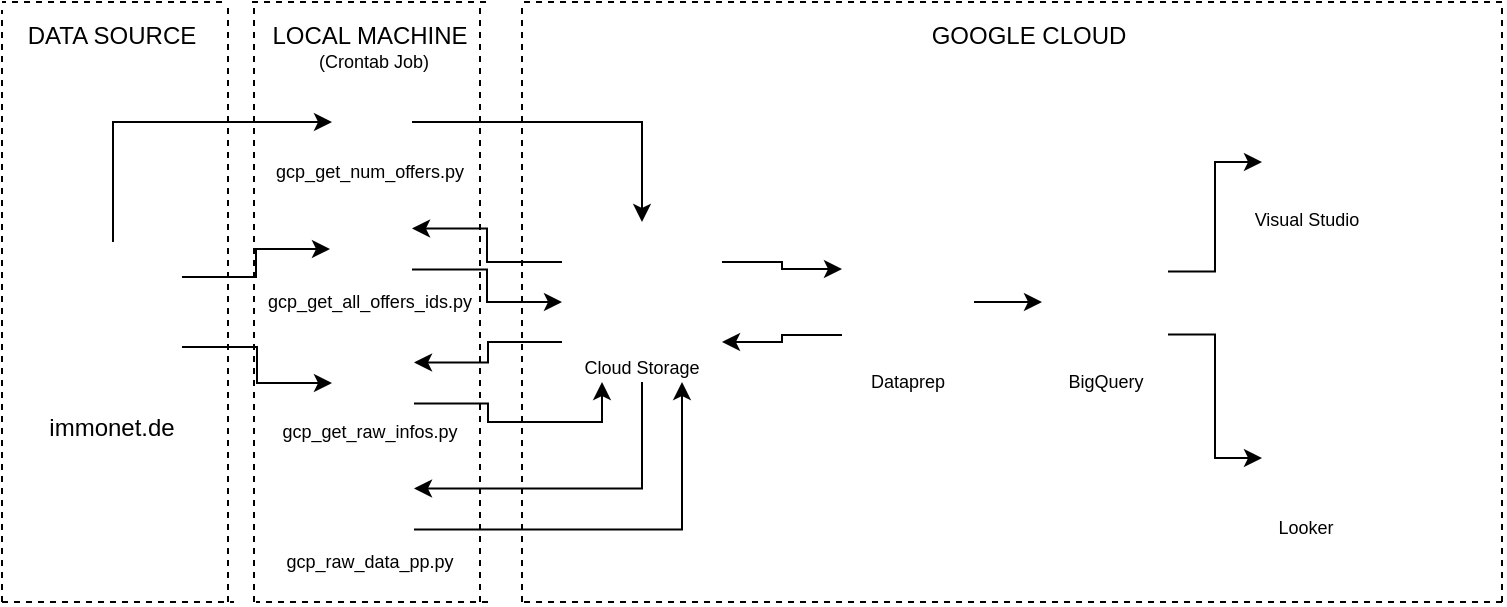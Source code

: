 <mxGraphModel dx="931" dy="620" grid="0" gridSize="10" guides="1" tooltips="1" connect="1" arrows="1" fold="1" page="0" pageScale="1" pageWidth="850" pageHeight="1100" background="none"><root><mxCell id="0"/><mxCell id="1" parent="0"/><mxCell id="158" style="edgeStyle=orthogonalEdgeStyle;rounded=0;html=1;exitX=0;exitY=0.25;entryX=1;entryY=0.25;jettySize=auto;orthogonalLoop=1;fontSize=9;" edge="1" parent="1" source="82" target="95"><mxGeometry relative="1" as="geometry"/></mxCell><mxCell id="160" style="edgeStyle=orthogonalEdgeStyle;rounded=0;html=1;exitX=0;exitY=0.75;entryX=1;entryY=0.25;jettySize=auto;orthogonalLoop=1;fontSize=9;" edge="1" parent="1" source="82" target="141"><mxGeometry relative="1" as="geometry"/></mxCell><mxCell id="162" style="edgeStyle=orthogonalEdgeStyle;rounded=0;html=1;exitX=0.5;exitY=1;entryX=1;entryY=0.25;jettySize=auto;orthogonalLoop=1;fontSize=9;" edge="1" parent="1" source="82" target="142"><mxGeometry relative="1" as="geometry"/></mxCell><mxCell id="164" style="edgeStyle=orthogonalEdgeStyle;rounded=0;html=1;exitX=1;exitY=0.25;entryX=0;entryY=0.25;jettySize=auto;orthogonalLoop=1;fontSize=9;" edge="1" parent="1" source="82" target="137"><mxGeometry relative="1" as="geometry"/></mxCell><mxCell id="82" value="" style="shape=image;imageAspect=0;aspect=fixed;verticalLabelPosition=bottom;verticalAlign=top;fontSize=12;image=https://github.com/felipedmnq/rent-houses--germany/blob/master/GCP_pipeline/images/cloud_storage.png?raw=true;" parent="1" vertex="1"><mxGeometry x="370" y="230" width="80" height="80" as="geometry"/></mxCell><mxCell id="83" value="" style="shape=image;imageAspect=0;aspect=fixed;verticalLabelPosition=bottom;verticalAlign=top;fontSize=12;image=https://github.com/felipedmnq/rent-houses--germany/blob/master/GCP_pipeline/images/data_studio.png?raw=true;" parent="1" vertex="1"><mxGeometry x="720" y="178" width="44" height="44" as="geometry"/></mxCell><mxCell id="169" style="edgeStyle=orthogonalEdgeStyle;rounded=0;html=1;exitX=1;exitY=0.25;entryX=0;entryY=0.5;jettySize=auto;orthogonalLoop=1;fontSize=9;" edge="1" parent="1" source="84" target="83"><mxGeometry relative="1" as="geometry"/></mxCell><mxCell id="170" style="edgeStyle=orthogonalEdgeStyle;rounded=0;html=1;exitX=1;exitY=0.75;entryX=0;entryY=0.5;jettySize=auto;orthogonalLoop=1;fontSize=9;" edge="1" parent="1" source="84" target="85"><mxGeometry relative="1" as="geometry"/></mxCell><mxCell id="84" value="" style="shape=image;imageAspect=0;aspect=fixed;verticalLabelPosition=bottom;verticalAlign=top;fontSize=12;image=https://github.com/felipedmnq/rent-houses--germany/blob/master/GCP_pipeline/images/bigquery.png?raw=true;" parent="1" vertex="1"><mxGeometry x="610" y="239" width="63" height="63" as="geometry"/></mxCell><mxCell id="85" value="" style="shape=image;imageAspect=0;aspect=fixed;verticalLabelPosition=bottom;verticalAlign=top;fontSize=12;image=https://github.com/felipedmnq/rent-houses--germany/blob/master/GCP_pipeline/images/looker.png?raw=true;" parent="1" vertex="1"><mxGeometry x="720" y="320" width="56" height="56" as="geometry"/></mxCell><mxCell id="88" value="DATA SOURCE" style="text;html=1;strokeColor=none;fillColor=none;align=center;verticalAlign=middle;whiteSpace=wrap;rounded=0;dashed=1;fontSize=12;" parent="1" vertex="1"><mxGeometry x="100" y="127" width="90" height="20" as="geometry"/></mxCell><mxCell id="90" value="LOCAL MACHINE" style="text;html=1;strokeColor=none;fillColor=none;align=center;verticalAlign=middle;whiteSpace=wrap;rounded=0;dashed=1;fontSize=12;" parent="1" vertex="1"><mxGeometry x="219" y="127" width="110" height="20" as="geometry"/></mxCell><mxCell id="92" value="GOOGLE CLOUD" style="text;html=1;strokeColor=none;fillColor=none;align=center;verticalAlign=middle;whiteSpace=wrap;rounded=0;dashed=1;fontSize=12;" parent="1" vertex="1"><mxGeometry x="543" y="127" width="121" height="20" as="geometry"/></mxCell><mxCell id="157" style="edgeStyle=orthogonalEdgeStyle;rounded=0;html=1;exitX=1;exitY=0.5;entryX=0.5;entryY=0;jettySize=auto;orthogonalLoop=1;fontSize=9;" edge="1" parent="1" source="94" target="82"><mxGeometry relative="1" as="geometry"/></mxCell><mxCell id="94" value="" style="shape=image;imageAspect=0;aspect=fixed;verticalLabelPosition=bottom;verticalAlign=top;dashed=1;fontSize=12;image=https://icon-library.com/images/icon-python/icon-python-29.jpg;" parent="1" vertex="1"><mxGeometry x="255" y="160" width="40" height="40" as="geometry"/></mxCell><mxCell id="159" style="edgeStyle=orthogonalEdgeStyle;rounded=0;html=1;exitX=1;exitY=0.75;entryX=0;entryY=0.5;jettySize=auto;orthogonalLoop=1;fontSize=9;" edge="1" parent="1" source="95" target="82"><mxGeometry relative="1" as="geometry"/></mxCell><mxCell id="95" value="" style="shape=image;imageAspect=0;aspect=fixed;verticalLabelPosition=bottom;verticalAlign=top;dashed=1;fontSize=12;image=https://icon-library.com/images/icon-python/icon-python-29.jpg;" parent="1" vertex="1"><mxGeometry x="254" y="223" width="41" height="41" as="geometry"/></mxCell><mxCell id="110" value="" style="endArrow=none;dashed=1;html=1;fontSize=12;" parent="1" edge="1"><mxGeometry width="50" height="50" relative="1" as="geometry"><mxPoint x="216" y="420" as="sourcePoint"/><mxPoint x="216" y="120" as="targetPoint"/></mxGeometry></mxCell><mxCell id="111" value="" style="endArrow=none;dashed=1;html=1;fontSize=12;" parent="1" edge="1"><mxGeometry width="50" height="50" relative="1" as="geometry"><mxPoint x="333" y="420" as="sourcePoint"/><mxPoint x="217" y="420" as="targetPoint"/></mxGeometry></mxCell><mxCell id="113" value="" style="endArrow=none;dashed=1;html=1;fontSize=12;" parent="1" edge="1"><mxGeometry width="50" height="50" relative="1" as="geometry"><mxPoint x="332" y="120" as="sourcePoint"/><mxPoint x="215" y="120" as="targetPoint"/></mxGeometry></mxCell><mxCell id="114" value="" style="endArrow=none;dashed=1;html=1;fontSize=12;" parent="1" edge="1"><mxGeometry width="50" height="50" relative="1" as="geometry"><mxPoint x="90" y="420" as="sourcePoint"/><mxPoint x="90" y="124" as="targetPoint"/></mxGeometry></mxCell><mxCell id="115" value="" style="endArrow=none;dashed=1;html=1;fontSize=12;" parent="1" edge="1"><mxGeometry width="50" height="50" relative="1" as="geometry"><mxPoint x="203" y="420" as="sourcePoint"/><mxPoint x="203" y="120" as="targetPoint"/></mxGeometry></mxCell><mxCell id="116" value="" style="endArrow=none;dashed=1;html=1;fontSize=12;" parent="1" edge="1"><mxGeometry width="50" height="50" relative="1" as="geometry"><mxPoint x="90" y="420" as="sourcePoint"/><mxPoint x="206" y="420" as="targetPoint"/></mxGeometry></mxCell><mxCell id="117" value="" style="endArrow=none;dashed=1;html=1;fontSize=12;" parent="1" edge="1"><mxGeometry width="50" height="50" relative="1" as="geometry"><mxPoint x="200" y="120" as="sourcePoint"/><mxPoint x="90" y="120" as="targetPoint"/></mxGeometry></mxCell><mxCell id="118" value="" style="endArrow=none;dashed=1;html=1;fontSize=12;" parent="1" edge="1"><mxGeometry width="50" height="50" relative="1" as="geometry"><mxPoint x="350" y="420" as="sourcePoint"/><mxPoint x="350" y="120" as="targetPoint"/></mxGeometry></mxCell><mxCell id="119" value="" style="endArrow=none;dashed=1;html=1;fontSize=12;" parent="1" edge="1"><mxGeometry width="50" height="50" relative="1" as="geometry"><mxPoint x="840" y="420" as="sourcePoint"/><mxPoint x="350" y="420" as="targetPoint"/></mxGeometry></mxCell><mxCell id="120" value="" style="endArrow=none;dashed=1;html=1;fontSize=12;" parent="1" edge="1"><mxGeometry width="50" height="50" relative="1" as="geometry"><mxPoint x="840" y="120" as="sourcePoint"/><mxPoint x="350" y="120" as="targetPoint"/></mxGeometry></mxCell><mxCell id="122" value="" style="endArrow=none;dashed=1;html=1;fontSize=12;" parent="1" edge="1"><mxGeometry width="50" height="50" relative="1" as="geometry"><mxPoint x="840" y="420" as="sourcePoint"/><mxPoint x="840" y="120" as="targetPoint"/></mxGeometry></mxCell><mxCell id="165" style="edgeStyle=orthogonalEdgeStyle;rounded=0;html=1;exitX=0;exitY=0.75;entryX=1;entryY=0.75;jettySize=auto;orthogonalLoop=1;fontSize=9;" edge="1" parent="1" source="137" target="82"><mxGeometry relative="1" as="geometry"/></mxCell><mxCell id="167" style="edgeStyle=orthogonalEdgeStyle;rounded=0;html=1;exitX=1;exitY=0.5;entryX=0;entryY=0.5;jettySize=auto;orthogonalLoop=1;fontSize=9;" edge="1" parent="1" source="137" target="84"><mxGeometry relative="1" as="geometry"/></mxCell><mxCell id="137" value="" style="shape=image;imageAspect=0;aspect=fixed;verticalLabelPosition=bottom;verticalAlign=top;dashed=1;fillColor=none;fontSize=12;image=https://github.com/felipedmnq/rent-houses--germany/blob/master/GCP_pipeline/images/dataprep.png?raw=true;" parent="1" vertex="1"><mxGeometry x="510" y="237" width="66" height="66" as="geometry"/></mxCell><mxCell id="138" value="" style="endArrow=none;dashed=1;html=1;fontSize=12;" parent="1" edge="1"><mxGeometry width="50" height="50" relative="1" as="geometry"><mxPoint x="329" y="420" as="sourcePoint"/><mxPoint x="329" y="120" as="targetPoint"/></mxGeometry></mxCell><mxCell id="149" style="edgeStyle=orthogonalEdgeStyle;rounded=0;html=1;exitX=0.5;exitY=0;entryX=0;entryY=0.5;jettySize=auto;orthogonalLoop=1;fontSize=9;" edge="1" parent="1" source="139" target="94"><mxGeometry relative="1" as="geometry"/></mxCell><mxCell id="150" style="edgeStyle=orthogonalEdgeStyle;rounded=0;html=1;exitX=1;exitY=0.25;entryX=0;entryY=0.5;jettySize=auto;orthogonalLoop=1;fontSize=9;" edge="1" parent="1" source="139" target="95"><mxGeometry relative="1" as="geometry"><Array as="points"><mxPoint x="217" y="257"/><mxPoint x="217" y="244"/></Array></mxGeometry></mxCell><mxCell id="151" style="edgeStyle=orthogonalEdgeStyle;rounded=0;html=1;exitX=1;exitY=0.75;entryX=0;entryY=0.5;jettySize=auto;orthogonalLoop=1;fontSize=9;" edge="1" parent="1" source="139" target="141"><mxGeometry relative="1" as="geometry"/></mxCell><mxCell id="139" value="" style="shape=image;imageAspect=0;aspect=fixed;verticalLabelPosition=bottom;verticalAlign=top;image=https://github.com/felipedmnq/rent-houses--germany/blob/master/GCP_pipeline/images/Screen%20Shot%202021-11-27%20at%2013.34.54.png?raw=true;" vertex="1" parent="1"><mxGeometry x="111" y="240" width="69" height="70" as="geometry"/></mxCell><mxCell id="140" value="immonet.de" style="text;html=1;strokeColor=none;fillColor=none;align=center;verticalAlign=middle;whiteSpace=wrap;rounded=0;" vertex="1" parent="1"><mxGeometry x="125" y="323" width="40" height="20" as="geometry"/></mxCell><mxCell id="161" style="edgeStyle=orthogonalEdgeStyle;rounded=0;html=1;exitX=1;exitY=0.75;entryX=0.25;entryY=1;jettySize=auto;orthogonalLoop=1;fontSize=9;" edge="1" parent="1" source="141" target="82"><mxGeometry relative="1" as="geometry"/></mxCell><mxCell id="141" value="" style="shape=image;imageAspect=0;aspect=fixed;verticalLabelPosition=bottom;verticalAlign=top;dashed=1;fontSize=12;image=https://icon-library.com/images/icon-python/icon-python-29.jpg;" vertex="1" parent="1"><mxGeometry x="255" y="290" width="41" height="41" as="geometry"/></mxCell><mxCell id="163" style="edgeStyle=orthogonalEdgeStyle;rounded=0;html=1;exitX=1;exitY=0.75;entryX=0.75;entryY=1;jettySize=auto;orthogonalLoop=1;fontSize=9;" edge="1" parent="1" source="142" target="82"><mxGeometry relative="1" as="geometry"/></mxCell><mxCell id="142" value="" style="shape=image;imageAspect=0;aspect=fixed;verticalLabelPosition=bottom;verticalAlign=top;dashed=1;fontSize=12;image=https://icon-library.com/images/icon-python/icon-python-29.jpg;" vertex="1" parent="1"><mxGeometry x="255" y="353" width="41" height="41" as="geometry"/></mxCell><mxCell id="144" value="gcp_get_num_offers.py" style="text;html=1;strokeColor=none;fillColor=none;align=center;verticalAlign=middle;whiteSpace=wrap;rounded=0;fontSize=9;" vertex="1" parent="1"><mxGeometry x="254" y="195" width="40" height="20" as="geometry"/></mxCell><mxCell id="145" value="gcp_get_all_offers_ids.py" style="text;html=1;strokeColor=none;fillColor=none;align=center;verticalAlign=middle;whiteSpace=wrap;rounded=0;fontSize=9;" vertex="1" parent="1"><mxGeometry x="254" y="260" width="40" height="20" as="geometry"/></mxCell><mxCell id="146" value="gcp_get_raw_infos.py" style="text;html=1;strokeColor=none;fillColor=none;align=center;verticalAlign=middle;whiteSpace=wrap;rounded=0;fontSize=9;" vertex="1" parent="1"><mxGeometry x="254" y="325" width="40" height="20" as="geometry"/></mxCell><mxCell id="147" value="gcp_raw_data_pp.py" style="text;html=1;strokeColor=none;fillColor=none;align=center;verticalAlign=middle;whiteSpace=wrap;rounded=0;fontSize=9;" vertex="1" parent="1"><mxGeometry x="254" y="390" width="40" height="20" as="geometry"/></mxCell><mxCell id="168" value="(Crontab Job)" style="text;html=1;strokeColor=none;fillColor=none;align=center;verticalAlign=middle;whiteSpace=wrap;rounded=0;fontSize=9;" vertex="1" parent="1"><mxGeometry x="241" y="140" width="70" height="20" as="geometry"/></mxCell><mxCell id="173" value="Cloud Storage" style="text;html=1;strokeColor=none;fillColor=none;align=center;verticalAlign=middle;whiteSpace=wrap;rounded=0;fontSize=9;" vertex="1" parent="1"><mxGeometry x="377" y="293" width="66" height="20" as="geometry"/></mxCell><mxCell id="174" value="Dataprep" style="text;html=1;strokeColor=none;fillColor=none;align=center;verticalAlign=middle;whiteSpace=wrap;rounded=0;fontSize=9;" vertex="1" parent="1"><mxGeometry x="523" y="300" width="40" height="20" as="geometry"/></mxCell><mxCell id="175" value="BigQuery" style="text;html=1;strokeColor=none;fillColor=none;align=center;verticalAlign=middle;whiteSpace=wrap;rounded=0;fontSize=9;" vertex="1" parent="1"><mxGeometry x="622" y="300" width="40" height="20" as="geometry"/></mxCell><mxCell id="176" value="Looker" style="text;html=1;strokeColor=none;fillColor=none;align=center;verticalAlign=middle;whiteSpace=wrap;rounded=0;fontSize=9;" vertex="1" parent="1"><mxGeometry x="722" y="373" width="40" height="20" as="geometry"/></mxCell><mxCell id="177" value="Visual Studio" style="text;html=1;strokeColor=none;fillColor=none;align=center;verticalAlign=middle;whiteSpace=wrap;rounded=0;fontSize=9;" vertex="1" parent="1"><mxGeometry x="714" y="219" width="57" height="20" as="geometry"/></mxCell></root></mxGraphModel>